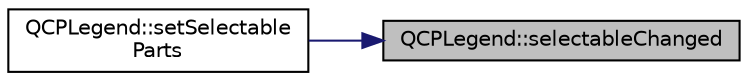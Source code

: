 digraph "QCPLegend::selectableChanged"
{
 // LATEX_PDF_SIZE
  edge [fontname="Helvetica",fontsize="10",labelfontname="Helvetica",labelfontsize="10"];
  node [fontname="Helvetica",fontsize="10",shape=record];
  rankdir="RL";
  Node1 [label="QCPLegend::selectableChanged",height=0.2,width=0.4,color="black", fillcolor="grey75", style="filled", fontcolor="black",tooltip=" "];
  Node1 -> Node2 [dir="back",color="midnightblue",fontsize="10",style="solid",fontname="Helvetica"];
  Node2 [label="QCPLegend::setSelectable\lParts",height=0.2,width=0.4,color="black", fillcolor="white", style="filled",URL="$classQCPLegend.html#a9ce60aa8bbd89f62ae4fa83ac6c60110",tooltip=" "];
}
